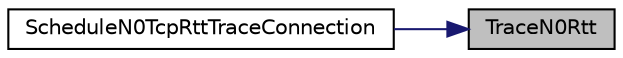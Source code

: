 digraph "TraceN0Rtt"
{
 // LATEX_PDF_SIZE
  edge [fontname="Helvetica",fontsize="10",labelfontname="Helvetica",labelfontsize="10"];
  node [fontname="Helvetica",fontsize="10",shape=record];
  rankdir="RL";
  Node1 [label="TraceN0Rtt",height=0.2,width=0.4,color="black", fillcolor="grey75", style="filled", fontcolor="black",tooltip=" "];
  Node1 -> Node2 [dir="back",color="midnightblue",fontsize="10",style="solid",fontname="Helvetica"];
  Node2 [label="ScheduleN0TcpRttTraceConnection",height=0.2,width=0.4,color="black", fillcolor="white", style="filled",URL="$fqcodel-l4s-example_8cc.html#aff91e3a49f4c14f167bd66e5e72f4e5f",tooltip=" "];
}
